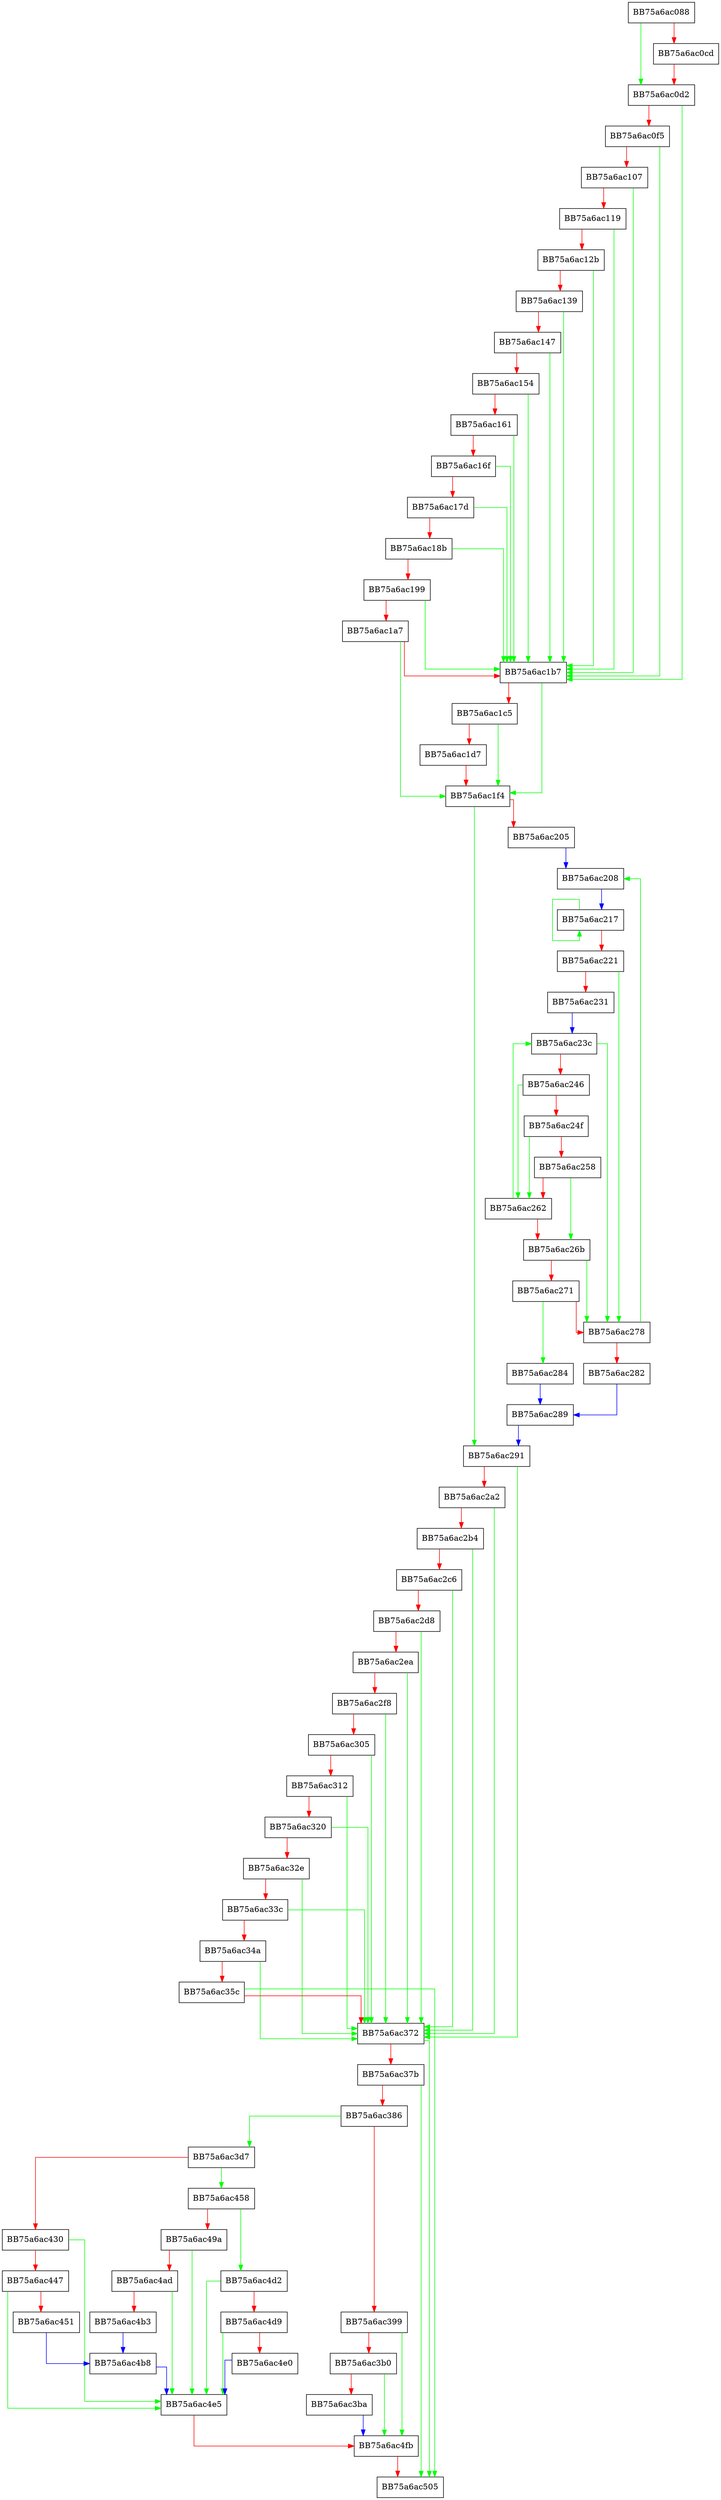 digraph get_resource_info {
  node [shape="box"];
  graph [splines=ortho];
  BB75a6ac088 -> BB75a6ac0d2 [color="green"];
  BB75a6ac088 -> BB75a6ac0cd [color="red"];
  BB75a6ac0cd -> BB75a6ac0d2 [color="red"];
  BB75a6ac0d2 -> BB75a6ac1b7 [color="green"];
  BB75a6ac0d2 -> BB75a6ac0f5 [color="red"];
  BB75a6ac0f5 -> BB75a6ac1b7 [color="green"];
  BB75a6ac0f5 -> BB75a6ac107 [color="red"];
  BB75a6ac107 -> BB75a6ac1b7 [color="green"];
  BB75a6ac107 -> BB75a6ac119 [color="red"];
  BB75a6ac119 -> BB75a6ac1b7 [color="green"];
  BB75a6ac119 -> BB75a6ac12b [color="red"];
  BB75a6ac12b -> BB75a6ac1b7 [color="green"];
  BB75a6ac12b -> BB75a6ac139 [color="red"];
  BB75a6ac139 -> BB75a6ac1b7 [color="green"];
  BB75a6ac139 -> BB75a6ac147 [color="red"];
  BB75a6ac147 -> BB75a6ac1b7 [color="green"];
  BB75a6ac147 -> BB75a6ac154 [color="red"];
  BB75a6ac154 -> BB75a6ac1b7 [color="green"];
  BB75a6ac154 -> BB75a6ac161 [color="red"];
  BB75a6ac161 -> BB75a6ac1b7 [color="green"];
  BB75a6ac161 -> BB75a6ac16f [color="red"];
  BB75a6ac16f -> BB75a6ac1b7 [color="green"];
  BB75a6ac16f -> BB75a6ac17d [color="red"];
  BB75a6ac17d -> BB75a6ac1b7 [color="green"];
  BB75a6ac17d -> BB75a6ac18b [color="red"];
  BB75a6ac18b -> BB75a6ac1b7 [color="green"];
  BB75a6ac18b -> BB75a6ac199 [color="red"];
  BB75a6ac199 -> BB75a6ac1b7 [color="green"];
  BB75a6ac199 -> BB75a6ac1a7 [color="red"];
  BB75a6ac1a7 -> BB75a6ac1f4 [color="green"];
  BB75a6ac1a7 -> BB75a6ac1b7 [color="red"];
  BB75a6ac1b7 -> BB75a6ac1f4 [color="green"];
  BB75a6ac1b7 -> BB75a6ac1c5 [color="red"];
  BB75a6ac1c5 -> BB75a6ac1f4 [color="green"];
  BB75a6ac1c5 -> BB75a6ac1d7 [color="red"];
  BB75a6ac1d7 -> BB75a6ac1f4 [color="red"];
  BB75a6ac1f4 -> BB75a6ac291 [color="green"];
  BB75a6ac1f4 -> BB75a6ac205 [color="red"];
  BB75a6ac205 -> BB75a6ac208 [color="blue"];
  BB75a6ac208 -> BB75a6ac217 [color="blue"];
  BB75a6ac217 -> BB75a6ac217 [color="green"];
  BB75a6ac217 -> BB75a6ac221 [color="red"];
  BB75a6ac221 -> BB75a6ac278 [color="green"];
  BB75a6ac221 -> BB75a6ac231 [color="red"];
  BB75a6ac231 -> BB75a6ac23c [color="blue"];
  BB75a6ac23c -> BB75a6ac278 [color="green"];
  BB75a6ac23c -> BB75a6ac246 [color="red"];
  BB75a6ac246 -> BB75a6ac262 [color="green"];
  BB75a6ac246 -> BB75a6ac24f [color="red"];
  BB75a6ac24f -> BB75a6ac262 [color="green"];
  BB75a6ac24f -> BB75a6ac258 [color="red"];
  BB75a6ac258 -> BB75a6ac26b [color="green"];
  BB75a6ac258 -> BB75a6ac262 [color="red"];
  BB75a6ac262 -> BB75a6ac23c [color="green"];
  BB75a6ac262 -> BB75a6ac26b [color="red"];
  BB75a6ac26b -> BB75a6ac278 [color="green"];
  BB75a6ac26b -> BB75a6ac271 [color="red"];
  BB75a6ac271 -> BB75a6ac284 [color="green"];
  BB75a6ac271 -> BB75a6ac278 [color="red"];
  BB75a6ac278 -> BB75a6ac208 [color="green"];
  BB75a6ac278 -> BB75a6ac282 [color="red"];
  BB75a6ac282 -> BB75a6ac289 [color="blue"];
  BB75a6ac284 -> BB75a6ac289 [color="blue"];
  BB75a6ac289 -> BB75a6ac291 [color="blue"];
  BB75a6ac291 -> BB75a6ac372 [color="green"];
  BB75a6ac291 -> BB75a6ac2a2 [color="red"];
  BB75a6ac2a2 -> BB75a6ac372 [color="green"];
  BB75a6ac2a2 -> BB75a6ac2b4 [color="red"];
  BB75a6ac2b4 -> BB75a6ac372 [color="green"];
  BB75a6ac2b4 -> BB75a6ac2c6 [color="red"];
  BB75a6ac2c6 -> BB75a6ac372 [color="green"];
  BB75a6ac2c6 -> BB75a6ac2d8 [color="red"];
  BB75a6ac2d8 -> BB75a6ac372 [color="green"];
  BB75a6ac2d8 -> BB75a6ac2ea [color="red"];
  BB75a6ac2ea -> BB75a6ac372 [color="green"];
  BB75a6ac2ea -> BB75a6ac2f8 [color="red"];
  BB75a6ac2f8 -> BB75a6ac372 [color="green"];
  BB75a6ac2f8 -> BB75a6ac305 [color="red"];
  BB75a6ac305 -> BB75a6ac372 [color="green"];
  BB75a6ac305 -> BB75a6ac312 [color="red"];
  BB75a6ac312 -> BB75a6ac372 [color="green"];
  BB75a6ac312 -> BB75a6ac320 [color="red"];
  BB75a6ac320 -> BB75a6ac372 [color="green"];
  BB75a6ac320 -> BB75a6ac32e [color="red"];
  BB75a6ac32e -> BB75a6ac372 [color="green"];
  BB75a6ac32e -> BB75a6ac33c [color="red"];
  BB75a6ac33c -> BB75a6ac372 [color="green"];
  BB75a6ac33c -> BB75a6ac34a [color="red"];
  BB75a6ac34a -> BB75a6ac372 [color="green"];
  BB75a6ac34a -> BB75a6ac35c [color="red"];
  BB75a6ac35c -> BB75a6ac505 [color="green"];
  BB75a6ac35c -> BB75a6ac372 [color="red"];
  BB75a6ac372 -> BB75a6ac505 [color="green"];
  BB75a6ac372 -> BB75a6ac37b [color="red"];
  BB75a6ac37b -> BB75a6ac505 [color="green"];
  BB75a6ac37b -> BB75a6ac386 [color="red"];
  BB75a6ac386 -> BB75a6ac3d7 [color="green"];
  BB75a6ac386 -> BB75a6ac399 [color="red"];
  BB75a6ac399 -> BB75a6ac4fb [color="green"];
  BB75a6ac399 -> BB75a6ac3b0 [color="red"];
  BB75a6ac3b0 -> BB75a6ac4fb [color="green"];
  BB75a6ac3b0 -> BB75a6ac3ba [color="red"];
  BB75a6ac3ba -> BB75a6ac4fb [color="blue"];
  BB75a6ac3d7 -> BB75a6ac458 [color="green"];
  BB75a6ac3d7 -> BB75a6ac430 [color="red"];
  BB75a6ac430 -> BB75a6ac4e5 [color="green"];
  BB75a6ac430 -> BB75a6ac447 [color="red"];
  BB75a6ac447 -> BB75a6ac4e5 [color="green"];
  BB75a6ac447 -> BB75a6ac451 [color="red"];
  BB75a6ac451 -> BB75a6ac4b8 [color="blue"];
  BB75a6ac458 -> BB75a6ac4d2 [color="green"];
  BB75a6ac458 -> BB75a6ac49a [color="red"];
  BB75a6ac49a -> BB75a6ac4e5 [color="green"];
  BB75a6ac49a -> BB75a6ac4ad [color="red"];
  BB75a6ac4ad -> BB75a6ac4e5 [color="green"];
  BB75a6ac4ad -> BB75a6ac4b3 [color="red"];
  BB75a6ac4b3 -> BB75a6ac4b8 [color="blue"];
  BB75a6ac4b8 -> BB75a6ac4e5 [color="blue"];
  BB75a6ac4d2 -> BB75a6ac4e5 [color="green"];
  BB75a6ac4d2 -> BB75a6ac4d9 [color="red"];
  BB75a6ac4d9 -> BB75a6ac4e5 [color="green"];
  BB75a6ac4d9 -> BB75a6ac4e0 [color="red"];
  BB75a6ac4e0 -> BB75a6ac4e5 [color="blue"];
  BB75a6ac4e5 -> BB75a6ac4fb [color="red"];
  BB75a6ac4fb -> BB75a6ac505 [color="red"];
}